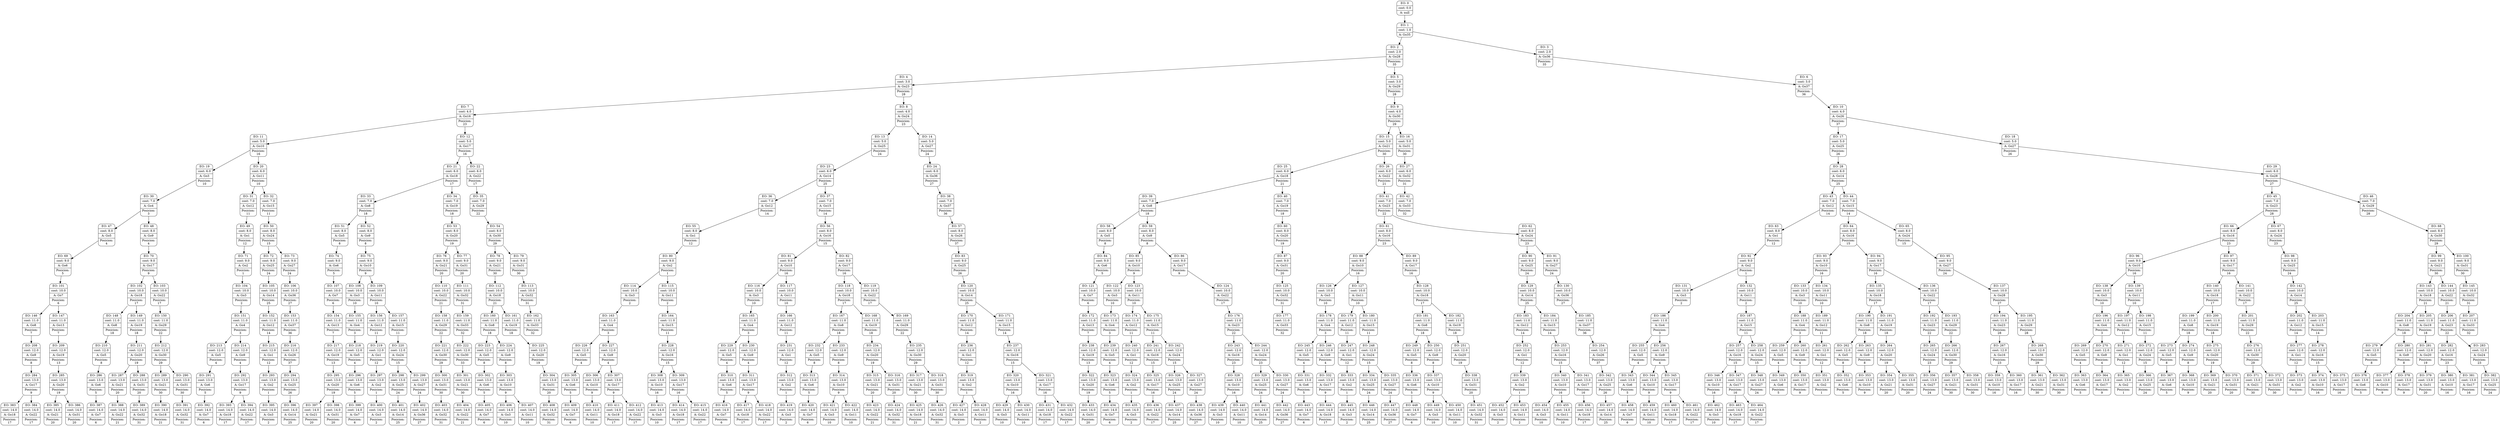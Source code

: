 digraph g {
node [shape = Mrecord];
nodo0[label="{EO: 0|cost: 0.0|A: null}"]
nodo1[label="{EO: 1|cost: 1.0|A: Go35}"]
nodo2[label="{EO: 2|cost: 2.0|A: Go28|Posicion:\n35}"]
nodo4[label="{EO: 4|cost: 3.0|A: Go23|Posicion:\n28}"]
nodo7[label="{EO: 7|cost: 4.0|A: Go16|Posicion:\n23}"]
nodo11[label="{EO: 11|cost: 5.0|A: Go10|Posicion:\n16}"]
nodo19[label="{EO: 19|cost: 6.0|A: Go3|Posicion:\n10}"]
nodo30[label="{EO: 30|cost: 7.0|A: Go4|Posicion:\n3}"]
nodo47[label="{EO: 47|cost: 8.0|A: Go5|Posicion:\n4}"]
nodo69[label="{EO: 69|cost: 9.0|A: Go6|Posicion:\n5}"]
nodo101[label="{EO: 101|cost: 10.0|A: Go7|Posicion:\n6}"]
nodo146[label="{EO: 146|cost: 11.0|A: Go8|Posicion:\n7}"]
nodo208[label="{EO: 208|cost: 12.0|A: Go9|Posicion:\n8}"]
nodo284[label="{EO: 284|cost: 13.0|A: Go17|Posicion:\n9}"]
nodo383[label="{EO: 383|cost: 14.0|A: Go18|Posicion:\n17}"]

nodo284 -> nodo383;
nodo384[label="{EO: 384|cost: 14.0|A: Go22|Posicion:\n17}"]

nodo284 -> nodo384;

nodo208 -> nodo284;

nodo146 -> nodo208;

nodo101 -> nodo146;
nodo147[label="{EO: 147|cost: 11.0|A: Go13|Posicion:\n7}"]
nodo209[label="{EO: 209|cost: 12.0|A: Go19|Posicion:\n13}"]
nodo285[label="{EO: 285|cost: 13.0|A: Go20|Posicion:\n19}"]
nodo385[label="{EO: 385|cost: 14.0|A: Go21|Posicion:\n20}"]

nodo285 -> nodo385;
nodo386[label="{EO: 386|cost: 14.0|A: Go31|Posicion:\n20}"]

nodo285 -> nodo386;

nodo209 -> nodo285;

nodo147 -> nodo209;

nodo101 -> nodo147;

nodo69 -> nodo101;

nodo47 -> nodo69;

nodo30 -> nodo47;
nodo48[label="{EO: 48|cost: 8.0|A: Go9|Posicion:\n4}"]
nodo70[label="{EO: 70|cost: 9.0|A: Go17|Posicion:\n9}"]
nodo102[label="{EO: 102|cost: 10.0|A: Go18|Posicion:\n17}"]
nodo148[label="{EO: 148|cost: 11.0|A: Go8|Posicion:\n18}"]
nodo210[label="{EO: 210|cost: 12.0|A: Go5|Posicion:\n8}"]
nodo286[label="{EO: 286|cost: 13.0|A: Go6|Posicion:\n5}"]
nodo387[label="{EO: 387|cost: 14.0|A: Go7|Posicion:\n6}"]

nodo286 -> nodo387;

nodo210 -> nodo286;

nodo148 -> nodo210;

nodo102 -> nodo148;
nodo149[label="{EO: 149|cost: 11.0|A: Go19|Posicion:\n18}"]
nodo211[label="{EO: 211|cost: 12.0|A: Go20|Posicion:\n19}"]
nodo287[label="{EO: 287|cost: 13.0|A: Go21|Posicion:\n20}"]
nodo388[label="{EO: 388|cost: 14.0|A: Go22|Posicion:\n21}"]

nodo287 -> nodo388;

nodo211 -> nodo287;
nodo288[label="{EO: 288|cost: 13.0|A: Go31|Posicion:\n20}"]
nodo389[label="{EO: 389|cost: 14.0|A: Go32|Posicion:\n31}"]

nodo288 -> nodo389;

nodo211 -> nodo288;

nodo149 -> nodo211;

nodo102 -> nodo149;

nodo70 -> nodo102;
nodo103[label="{EO: 103|cost: 10.0|A: Go22|Posicion:\n17}"]
nodo150[label="{EO: 150|cost: 11.0|A: Go29|Posicion:\n22}"]
nodo212[label="{EO: 212|cost: 12.0|A: Go30|Posicion:\n29}"]
nodo289[label="{EO: 289|cost: 13.0|A: Go21|Posicion:\n30}"]
nodo390[label="{EO: 390|cost: 14.0|A: Go18|Posicion:\n21}"]

nodo289 -> nodo390;

nodo212 -> nodo289;
nodo290[label="{EO: 290|cost: 13.0|A: Go31|Posicion:\n30}"]
nodo391[label="{EO: 391|cost: 14.0|A: Go32|Posicion:\n31}"]

nodo290 -> nodo391;

nodo212 -> nodo290;

nodo150 -> nodo212;

nodo103 -> nodo150;

nodo70 -> nodo103;

nodo48 -> nodo70;

nodo30 -> nodo48;

nodo19 -> nodo30;

nodo11 -> nodo19;
nodo20[label="{EO: 20|cost: 6.0|A: Go11|Posicion:\n10}"]
nodo31[label="{EO: 31|cost: 7.0|A: Go12|Posicion:\n11}"]
nodo49[label="{EO: 49|cost: 8.0|A: Go1|Posicion:\n12}"]
nodo71[label="{EO: 71|cost: 9.0|A: Go2|Posicion:\n1}"]
nodo104[label="{EO: 104|cost: 10.0|A: Go3|Posicion:\n2}"]
nodo151[label="{EO: 151|cost: 11.0|A: Go4|Posicion:\n3}"]
nodo213[label="{EO: 213|cost: 12.0|A: Go5|Posicion:\n4}"]
nodo291[label="{EO: 291|cost: 13.0|A: Go6|Posicion:\n5}"]
nodo392[label="{EO: 392|cost: 14.0|A: Go7|Posicion:\n6}"]

nodo291 -> nodo392;

nodo213 -> nodo291;

nodo151 -> nodo213;
nodo214[label="{EO: 214|cost: 12.0|A: Go9|Posicion:\n4}"]
nodo292[label="{EO: 292|cost: 13.0|A: Go17|Posicion:\n9}"]
nodo393[label="{EO: 393|cost: 14.0|A: Go18|Posicion:\n17}"]

nodo292 -> nodo393;
nodo394[label="{EO: 394|cost: 14.0|A: Go22|Posicion:\n17}"]

nodo292 -> nodo394;

nodo214 -> nodo292;

nodo151 -> nodo214;

nodo104 -> nodo151;

nodo71 -> nodo104;

nodo49 -> nodo71;

nodo31 -> nodo49;

nodo20 -> nodo31;
nodo32[label="{EO: 32|cost: 7.0|A: Go15|Posicion:\n11}"]
nodo50[label="{EO: 50|cost: 8.0|A: Go24|Posicion:\n15}"]
nodo72[label="{EO: 72|cost: 9.0|A: Go25|Posicion:\n24}"]
nodo105[label="{EO: 105|cost: 10.0|A: Go14|Posicion:\n25}"]
nodo152[label="{EO: 152|cost: 11.0|A: Go12|Posicion:\n14}"]
nodo215[label="{EO: 215|cost: 12.0|A: Go1|Posicion:\n12}"]
nodo293[label="{EO: 293|cost: 13.0|A: Go2|Posicion:\n1}"]
nodo395[label="{EO: 395|cost: 14.0|A: Go3|Posicion:\n2}"]

nodo293 -> nodo395;

nodo215 -> nodo293;

nodo152 -> nodo215;

nodo105 -> nodo152;

nodo72 -> nodo105;

nodo50 -> nodo72;
nodo73[label="{EO: 73|cost: 9.0|A: Go27|Posicion:\n24}"]
nodo106[label="{EO: 106|cost: 10.0|A: Go36|Posicion:\n27}"]
nodo153[label="{EO: 153|cost: 11.0|A: Go37|Posicion:\n36}"]
nodo216[label="{EO: 216|cost: 12.0|A: Go26|Posicion:\n37}"]
nodo294[label="{EO: 294|cost: 13.0|A: Go25|Posicion:\n26}"]
nodo396[label="{EO: 396|cost: 14.0|A: Go14|Posicion:\n25}"]

nodo294 -> nodo396;

nodo216 -> nodo294;

nodo153 -> nodo216;

nodo106 -> nodo153;

nodo73 -> nodo106;

nodo50 -> nodo73;

nodo32 -> nodo50;

nodo20 -> nodo32;

nodo11 -> nodo20;

nodo7 -> nodo11;
nodo12[label="{EO: 12|cost: 5.0|A: Go17|Posicion:\n16}"]
nodo21[label="{EO: 21|cost: 6.0|A: Go18|Posicion:\n17}"]
nodo33[label="{EO: 33|cost: 7.0|A: Go8|Posicion:\n18}"]
nodo51[label="{EO: 51|cost: 8.0|A: Go5|Posicion:\n8}"]
nodo74[label="{EO: 74|cost: 9.0|A: Go6|Posicion:\n5}"]
nodo107[label="{EO: 107|cost: 10.0|A: Go7|Posicion:\n6}"]
nodo154[label="{EO: 154|cost: 11.0|A: Go13|Posicion:\n7}"]
nodo217[label="{EO: 217|cost: 12.0|A: Go19|Posicion:\n13}"]
nodo295[label="{EO: 295|cost: 13.0|A: Go20|Posicion:\n19}"]
nodo397[label="{EO: 397|cost: 14.0|A: Go21|Posicion:\n20}"]

nodo295 -> nodo397;
nodo398[label="{EO: 398|cost: 14.0|A: Go31|Posicion:\n20}"]

nodo295 -> nodo398;

nodo217 -> nodo295;

nodo154 -> nodo217;

nodo107 -> nodo154;

nodo74 -> nodo107;

nodo51 -> nodo74;

nodo33 -> nodo51;
nodo52[label="{EO: 52|cost: 8.0|A: Go9|Posicion:\n8}"]
nodo75[label="{EO: 75|cost: 9.0|A: Go10|Posicion:\n9}"]
nodo108[label="{EO: 108|cost: 10.0|A: Go3|Posicion:\n10}"]
nodo155[label="{EO: 155|cost: 11.0|A: Go4|Posicion:\n3}"]
nodo218[label="{EO: 218|cost: 12.0|A: Go5|Posicion:\n4}"]
nodo296[label="{EO: 296|cost: 13.0|A: Go6|Posicion:\n5}"]
nodo399[label="{EO: 399|cost: 14.0|A: Go7|Posicion:\n6}"]

nodo296 -> nodo399;

nodo218 -> nodo296;

nodo155 -> nodo218;

nodo108 -> nodo155;

nodo75 -> nodo108;
nodo109[label="{EO: 109|cost: 10.0|A: Go11|Posicion:\n10}"]
nodo156[label="{EO: 156|cost: 11.0|A: Go12|Posicion:\n11}"]
nodo219[label="{EO: 219|cost: 12.0|A: Go1|Posicion:\n12}"]
nodo297[label="{EO: 297|cost: 13.0|A: Go2|Posicion:\n1}"]
nodo400[label="{EO: 400|cost: 14.0|A: Go3|Posicion:\n2}"]

nodo297 -> nodo400;

nodo219 -> nodo297;

nodo156 -> nodo219;

nodo109 -> nodo156;
nodo157[label="{EO: 157|cost: 11.0|A: Go15|Posicion:\n11}"]
nodo220[label="{EO: 220|cost: 12.0|A: Go24|Posicion:\n15}"]
nodo298[label="{EO: 298|cost: 13.0|A: Go25|Posicion:\n24}"]
nodo401[label="{EO: 401|cost: 14.0|A: Go14|Posicion:\n25}"]

nodo298 -> nodo401;

nodo220 -> nodo298;
nodo299[label="{EO: 299|cost: 13.0|A: Go27|Posicion:\n24}"]
nodo402[label="{EO: 402|cost: 14.0|A: Go36|Posicion:\n27}"]

nodo299 -> nodo402;

nodo220 -> nodo299;

nodo157 -> nodo220;

nodo109 -> nodo157;

nodo75 -> nodo109;

nodo52 -> nodo75;

nodo33 -> nodo52;

nodo21 -> nodo33;
nodo34[label="{EO: 34|cost: 7.0|A: Go19|Posicion:\n18}"]
nodo53[label="{EO: 53|cost: 8.0|A: Go20|Posicion:\n19}"]
nodo76[label="{EO: 76|cost: 9.0|A: Go21|Posicion:\n20}"]
nodo110[label="{EO: 110|cost: 10.0|A: Go22|Posicion:\n21}"]
nodo158[label="{EO: 158|cost: 11.0|A: Go29|Posicion:\n22}"]
nodo221[label="{EO: 221|cost: 12.0|A: Go30|Posicion:\n29}"]
nodo300[label="{EO: 300|cost: 13.0|A: Go31|Posicion:\n30}"]
nodo403[label="{EO: 403|cost: 14.0|A: Go32|Posicion:\n31}"]

nodo300 -> nodo403;

nodo221 -> nodo300;

nodo158 -> nodo221;

nodo110 -> nodo158;

nodo76 -> nodo110;

nodo53 -> nodo76;
nodo77[label="{EO: 77|cost: 9.0|A: Go31|Posicion:\n20}"]
nodo111[label="{EO: 111|cost: 10.0|A: Go32|Posicion:\n31}"]
nodo159[label="{EO: 159|cost: 11.0|A: Go33|Posicion:\n32}"]
nodo222[label="{EO: 222|cost: 12.0|A: Go30|Posicion:\n33}"]
nodo301[label="{EO: 301|cost: 13.0|A: Go21|Posicion:\n30}"]
nodo404[label="{EO: 404|cost: 14.0|A: Go22|Posicion:\n21}"]

nodo301 -> nodo404;

nodo222 -> nodo301;

nodo159 -> nodo222;

nodo111 -> nodo159;

nodo77 -> nodo111;

nodo53 -> nodo77;

nodo34 -> nodo53;

nodo21 -> nodo34;

nodo12 -> nodo21;
nodo22[label="{EO: 22|cost: 6.0|A: Go22|Posicion:\n17}"]
nodo35[label="{EO: 35|cost: 7.0|A: Go29|Posicion:\n22}"]
nodo54[label="{EO: 54|cost: 8.0|A: Go30|Posicion:\n29}"]
nodo78[label="{EO: 78|cost: 9.0|A: Go21|Posicion:\n30}"]
nodo112[label="{EO: 112|cost: 10.0|A: Go18|Posicion:\n21}"]
nodo160[label="{EO: 160|cost: 11.0|A: Go8|Posicion:\n18}"]
nodo223[label="{EO: 223|cost: 12.0|A: Go5|Posicion:\n8}"]
nodo302[label="{EO: 302|cost: 13.0|A: Go6|Posicion:\n5}"]
nodo405[label="{EO: 405|cost: 14.0|A: Go7|Posicion:\n6}"]

nodo302 -> nodo405;

nodo223 -> nodo302;

nodo160 -> nodo223;
nodo224[label="{EO: 224|cost: 12.0|A: Go9|Posicion:\n8}"]
nodo303[label="{EO: 303|cost: 13.0|A: Go10|Posicion:\n9}"]
nodo406[label="{EO: 406|cost: 14.0|A: Go3|Posicion:\n10}"]

nodo303 -> nodo406;
nodo407[label="{EO: 407|cost: 14.0|A: Go11|Posicion:\n10}"]

nodo303 -> nodo407;

nodo224 -> nodo303;

nodo160 -> nodo224;

nodo112 -> nodo160;
nodo161[label="{EO: 161|cost: 11.0|A: Go19|Posicion:\n18}"]
nodo225[label="{EO: 225|cost: 12.0|A: Go20|Posicion:\n19}"]
nodo304[label="{EO: 304|cost: 13.0|A: Go31|Posicion:\n20}"]
nodo408[label="{EO: 408|cost: 14.0|A: Go32|Posicion:\n31}"]

nodo304 -> nodo408;

nodo225 -> nodo304;

nodo161 -> nodo225;

nodo112 -> nodo161;

nodo78 -> nodo112;

nodo54 -> nodo78;
nodo79[label="{EO: 79|cost: 9.0|A: Go31|Posicion:\n30}"]
nodo113[label="{EO: 113|cost: 10.0|A: Go32|Posicion:\n31}"]
nodo162[label="{EO: 162|cost: 11.0|A: Go33|Posicion:\n32}"]

nodo113 -> nodo162;

nodo79 -> nodo113;

nodo54 -> nodo79;

nodo35 -> nodo54;

nodo22 -> nodo35;

nodo12 -> nodo22;

nodo7 -> nodo12;

nodo4 -> nodo7;
nodo8[label="{EO: 8|cost: 4.0|A: Go24|Posicion:\n23}"]
nodo13[label="{EO: 13|cost: 5.0|A: Go25|Posicion:\n24}"]
nodo23[label="{EO: 23|cost: 6.0|A: Go14|Posicion:\n25}"]
nodo36[label="{EO: 36|cost: 7.0|A: Go12|Posicion:\n14}"]
nodo55[label="{EO: 55|cost: 8.0|A: Go1|Posicion:\n12}"]
nodo80[label="{EO: 80|cost: 9.0|A: Go2|Posicion:\n1}"]
nodo114[label="{EO: 114|cost: 10.0|A: Go3|Posicion:\n2}"]
nodo163[label="{EO: 163|cost: 11.0|A: Go4|Posicion:\n3}"]
nodo226[label="{EO: 226|cost: 12.0|A: Go5|Posicion:\n4}"]
nodo305[label="{EO: 305|cost: 13.0|A: Go6|Posicion:\n5}"]
nodo409[label="{EO: 409|cost: 14.0|A: Go7|Posicion:\n6}"]

nodo305 -> nodo409;

nodo226 -> nodo305;

nodo163 -> nodo226;
nodo227[label="{EO: 227|cost: 12.0|A: Go9|Posicion:\n4}"]
nodo306[label="{EO: 306|cost: 13.0|A: Go10|Posicion:\n9}"]
nodo410[label="{EO: 410|cost: 14.0|A: Go11|Posicion:\n10}"]

nodo306 -> nodo410;

nodo227 -> nodo306;
nodo307[label="{EO: 307|cost: 13.0|A: Go17|Posicion:\n9}"]
nodo411[label="{EO: 411|cost: 14.0|A: Go18|Posicion:\n17}"]

nodo307 -> nodo411;
nodo412[label="{EO: 412|cost: 14.0|A: Go22|Posicion:\n17}"]

nodo307 -> nodo412;

nodo227 -> nodo307;

nodo163 -> nodo227;

nodo114 -> nodo163;

nodo80 -> nodo114;
nodo115[label="{EO: 115|cost: 10.0|A: Go11|Posicion:\n2}"]
nodo164[label="{EO: 164|cost: 11.0|A: Go15|Posicion:\n11}"]
nodo228[label="{EO: 228|cost: 12.0|A: Go16|Posicion:\n15}"]
nodo308[label="{EO: 308|cost: 13.0|A: Go10|Posicion:\n16}"]
nodo413[label="{EO: 413|cost: 14.0|A: Go3|Posicion:\n10}"]

nodo308 -> nodo413;

nodo228 -> nodo308;
nodo309[label="{EO: 309|cost: 13.0|A: Go17|Posicion:\n16}"]
nodo414[label="{EO: 414|cost: 14.0|A: Go18|Posicion:\n17}"]

nodo309 -> nodo414;
nodo415[label="{EO: 415|cost: 14.0|A: Go22|Posicion:\n17}"]

nodo309 -> nodo415;

nodo228 -> nodo309;

nodo164 -> nodo228;

nodo115 -> nodo164;

nodo80 -> nodo115;

nodo55 -> nodo80;

nodo36 -> nodo55;

nodo23 -> nodo36;
nodo37[label="{EO: 37|cost: 7.0|A: Go15|Posicion:\n14}"]
nodo56[label="{EO: 56|cost: 8.0|A: Go16|Posicion:\n15}"]
nodo81[label="{EO: 81|cost: 9.0|A: Go10|Posicion:\n16}"]
nodo116[label="{EO: 116|cost: 10.0|A: Go3|Posicion:\n10}"]
nodo165[label="{EO: 165|cost: 11.0|A: Go4|Posicion:\n3}"]
nodo229[label="{EO: 229|cost: 12.0|A: Go5|Posicion:\n4}"]
nodo310[label="{EO: 310|cost: 13.0|A: Go6|Posicion:\n5}"]
nodo416[label="{EO: 416|cost: 14.0|A: Go7|Posicion:\n6}"]

nodo310 -> nodo416;

nodo229 -> nodo310;

nodo165 -> nodo229;
nodo230[label="{EO: 230|cost: 12.0|A: Go9|Posicion:\n4}"]
nodo311[label="{EO: 311|cost: 13.0|A: Go17|Posicion:\n9}"]
nodo417[label="{EO: 417|cost: 14.0|A: Go18|Posicion:\n17}"]

nodo311 -> nodo417;
nodo418[label="{EO: 418|cost: 14.0|A: Go22|Posicion:\n17}"]

nodo311 -> nodo418;

nodo230 -> nodo311;

nodo165 -> nodo230;

nodo116 -> nodo165;

nodo81 -> nodo116;
nodo117[label="{EO: 117|cost: 10.0|A: Go11|Posicion:\n10}"]
nodo166[label="{EO: 166|cost: 11.0|A: Go12|Posicion:\n11}"]
nodo231[label="{EO: 231|cost: 12.0|A: Go1|Posicion:\n12}"]
nodo312[label="{EO: 312|cost: 13.0|A: Go2|Posicion:\n1}"]
nodo419[label="{EO: 419|cost: 14.0|A: Go3|Posicion:\n2}"]

nodo312 -> nodo419;

nodo231 -> nodo312;

nodo166 -> nodo231;

nodo117 -> nodo166;

nodo81 -> nodo117;

nodo56 -> nodo81;
nodo82[label="{EO: 82|cost: 9.0|A: Go17|Posicion:\n16}"]
nodo118[label="{EO: 118|cost: 10.0|A: Go18|Posicion:\n17}"]
nodo167[label="{EO: 167|cost: 11.0|A: Go8|Posicion:\n18}"]
nodo232[label="{EO: 232|cost: 12.0|A: Go5|Posicion:\n8}"]
nodo313[label="{EO: 313|cost: 13.0|A: Go6|Posicion:\n5}"]
nodo420[label="{EO: 420|cost: 14.0|A: Go7|Posicion:\n6}"]

nodo313 -> nodo420;

nodo232 -> nodo313;

nodo167 -> nodo232;
nodo233[label="{EO: 233|cost: 12.0|A: Go9|Posicion:\n8}"]
nodo314[label="{EO: 314|cost: 13.0|A: Go10|Posicion:\n9}"]
nodo421[label="{EO: 421|cost: 14.0|A: Go3|Posicion:\n10}"]

nodo314 -> nodo421;
nodo422[label="{EO: 422|cost: 14.0|A: Go11|Posicion:\n10}"]

nodo314 -> nodo422;

nodo233 -> nodo314;

nodo167 -> nodo233;

nodo118 -> nodo167;
nodo168[label="{EO: 168|cost: 11.0|A: Go19|Posicion:\n18}"]
nodo234[label="{EO: 234|cost: 12.0|A: Go20|Posicion:\n19}"]
nodo315[label="{EO: 315|cost: 13.0|A: Go21|Posicion:\n20}"]
nodo423[label="{EO: 423|cost: 14.0|A: Go22|Posicion:\n21}"]

nodo315 -> nodo423;

nodo234 -> nodo315;
nodo316[label="{EO: 316|cost: 13.0|A: Go31|Posicion:\n20}"]
nodo424[label="{EO: 424|cost: 14.0|A: Go32|Posicion:\n31}"]

nodo316 -> nodo424;

nodo234 -> nodo316;

nodo168 -> nodo234;

nodo118 -> nodo168;

nodo82 -> nodo118;
nodo119[label="{EO: 119|cost: 10.0|A: Go22|Posicion:\n17}"]
nodo169[label="{EO: 169|cost: 11.0|A: Go29|Posicion:\n22}"]
nodo235[label="{EO: 235|cost: 12.0|A: Go30|Posicion:\n29}"]
nodo317[label="{EO: 317|cost: 13.0|A: Go21|Posicion:\n30}"]
nodo425[label="{EO: 425|cost: 14.0|A: Go18|Posicion:\n21}"]

nodo317 -> nodo425;

nodo235 -> nodo317;
nodo318[label="{EO: 318|cost: 13.0|A: Go31|Posicion:\n30}"]
nodo426[label="{EO: 426|cost: 14.0|A: Go32|Posicion:\n31}"]

nodo318 -> nodo426;

nodo235 -> nodo318;

nodo169 -> nodo235;

nodo119 -> nodo169;

nodo82 -> nodo119;

nodo56 -> nodo82;

nodo37 -> nodo56;

nodo23 -> nodo37;

nodo13 -> nodo23;

nodo8 -> nodo13;
nodo14[label="{EO: 14|cost: 5.0|A: Go27|Posicion:\n24}"]
nodo24[label="{EO: 24|cost: 6.0|A: Go36|Posicion:\n27}"]
nodo38[label="{EO: 38|cost: 7.0|A: Go37|Posicion:\n36}"]
nodo57[label="{EO: 57|cost: 8.0|A: Go26|Posicion:\n37}"]
nodo83[label="{EO: 83|cost: 9.0|A: Go25|Posicion:\n26}"]
nodo120[label="{EO: 120|cost: 10.0|A: Go14|Posicion:\n25}"]
nodo170[label="{EO: 170|cost: 11.0|A: Go12|Posicion:\n14}"]
nodo236[label="{EO: 236|cost: 12.0|A: Go1|Posicion:\n12}"]
nodo319[label="{EO: 319|cost: 13.0|A: Go2|Posicion:\n1}"]
nodo427[label="{EO: 427|cost: 14.0|A: Go3|Posicion:\n2}"]

nodo319 -> nodo427;
nodo428[label="{EO: 428|cost: 14.0|A: Go11|Posicion:\n2}"]

nodo319 -> nodo428;

nodo236 -> nodo319;

nodo170 -> nodo236;

nodo120 -> nodo170;
nodo171[label="{EO: 171|cost: 11.0|A: Go15|Posicion:\n14}"]
nodo237[label="{EO: 237|cost: 12.0|A: Go16|Posicion:\n15}"]
nodo320[label="{EO: 320|cost: 13.0|A: Go10|Posicion:\n16}"]
nodo429[label="{EO: 429|cost: 14.0|A: Go3|Posicion:\n10}"]

nodo320 -> nodo429;
nodo430[label="{EO: 430|cost: 14.0|A: Go11|Posicion:\n10}"]

nodo320 -> nodo430;

nodo237 -> nodo320;
nodo321[label="{EO: 321|cost: 13.0|A: Go17|Posicion:\n16}"]
nodo431[label="{EO: 431|cost: 14.0|A: Go18|Posicion:\n17}"]

nodo321 -> nodo431;
nodo432[label="{EO: 432|cost: 14.0|A: Go22|Posicion:\n17}"]

nodo321 -> nodo432;

nodo237 -> nodo321;

nodo171 -> nodo237;

nodo120 -> nodo171;

nodo83 -> nodo120;

nodo57 -> nodo83;

nodo38 -> nodo57;

nodo24 -> nodo38;

nodo14 -> nodo24;

nodo8 -> nodo14;

nodo4 -> nodo8;

nodo2 -> nodo4;
nodo5[label="{EO: 5|cost: 3.0|A: Go29|Posicion:\n28}"]
nodo9[label="{EO: 9|cost: 4.0|A: Go30|Posicion:\n29}"]
nodo15[label="{EO: 15|cost: 5.0|A: Go21|Posicion:\n30}"]
nodo25[label="{EO: 25|cost: 6.0|A: Go18|Posicion:\n21}"]
nodo39[label="{EO: 39|cost: 7.0|A: Go8|Posicion:\n18}"]
nodo58[label="{EO: 58|cost: 8.0|A: Go5|Posicion:\n8}"]
nodo84[label="{EO: 84|cost: 9.0|A: Go6|Posicion:\n5}"]
nodo121[label="{EO: 121|cost: 10.0|A: Go7|Posicion:\n6}"]
nodo172[label="{EO: 172|cost: 11.0|A: Go13|Posicion:\n7}"]
nodo238[label="{EO: 238|cost: 12.0|A: Go19|Posicion:\n13}"]
nodo322[label="{EO: 322|cost: 13.0|A: Go20|Posicion:\n19}"]
nodo433[label="{EO: 433|cost: 14.0|A: Go31|Posicion:\n20}"]

nodo322 -> nodo433;

nodo238 -> nodo322;

nodo172 -> nodo238;

nodo121 -> nodo172;

nodo84 -> nodo121;

nodo58 -> nodo84;

nodo39 -> nodo58;
nodo59[label="{EO: 59|cost: 8.0|A: Go9|Posicion:\n8}"]
nodo85[label="{EO: 85|cost: 9.0|A: Go10|Posicion:\n9}"]
nodo122[label="{EO: 122|cost: 10.0|A: Go3|Posicion:\n10}"]
nodo173[label="{EO: 173|cost: 11.0|A: Go4|Posicion:\n3}"]
nodo239[label="{EO: 239|cost: 12.0|A: Go5|Posicion:\n4}"]
nodo323[label="{EO: 323|cost: 13.0|A: Go6|Posicion:\n5}"]
nodo434[label="{EO: 434|cost: 14.0|A: Go7|Posicion:\n6}"]

nodo323 -> nodo434;

nodo239 -> nodo323;

nodo173 -> nodo239;

nodo122 -> nodo173;

nodo85 -> nodo122;
nodo123[label="{EO: 123|cost: 10.0|A: Go11|Posicion:\n10}"]
nodo174[label="{EO: 174|cost: 11.0|A: Go12|Posicion:\n11}"]
nodo240[label="{EO: 240|cost: 12.0|A: Go1|Posicion:\n12}"]
nodo324[label="{EO: 324|cost: 13.0|A: Go2|Posicion:\n1}"]
nodo435[label="{EO: 435|cost: 14.0|A: Go3|Posicion:\n2}"]

nodo324 -> nodo435;

nodo240 -> nodo324;

nodo174 -> nodo240;

nodo123 -> nodo174;
nodo175[label="{EO: 175|cost: 11.0|A: Go15|Posicion:\n11}"]
nodo241[label="{EO: 241|cost: 12.0|A: Go16|Posicion:\n15}"]
nodo325[label="{EO: 325|cost: 13.0|A: Go17|Posicion:\n16}"]
nodo436[label="{EO: 436|cost: 14.0|A: Go22|Posicion:\n17}"]

nodo325 -> nodo436;

nodo241 -> nodo325;

nodo175 -> nodo241;
nodo242[label="{EO: 242|cost: 12.0|A: Go24|Posicion:\n15}"]
nodo326[label="{EO: 326|cost: 13.0|A: Go25|Posicion:\n24}"]
nodo437[label="{EO: 437|cost: 14.0|A: Go14|Posicion:\n25}"]

nodo326 -> nodo437;

nodo242 -> nodo326;
nodo327[label="{EO: 327|cost: 13.0|A: Go27|Posicion:\n24}"]
nodo438[label="{EO: 438|cost: 14.0|A: Go36|Posicion:\n27}"]

nodo327 -> nodo438;

nodo242 -> nodo327;

nodo175 -> nodo242;

nodo123 -> nodo175;

nodo85 -> nodo123;

nodo59 -> nodo85;
nodo86[label="{EO: 86|cost: 9.0|A: Go17|Posicion:\n9}"]
nodo124[label="{EO: 124|cost: 10.0|A: Go22|Posicion:\n17}"]
nodo176[label="{EO: 176|cost: 11.0|A: Go23|Posicion:\n22}"]
nodo243[label="{EO: 243|cost: 12.0|A: Go16|Posicion:\n23}"]
nodo328[label="{EO: 328|cost: 13.0|A: Go10|Posicion:\n16}"]
nodo439[label="{EO: 439|cost: 14.0|A: Go3|Posicion:\n10}"]

nodo328 -> nodo439;
nodo440[label="{EO: 440|cost: 14.0|A: Go11|Posicion:\n10}"]

nodo328 -> nodo440;

nodo243 -> nodo328;

nodo176 -> nodo243;
nodo244[label="{EO: 244|cost: 12.0|A: Go24|Posicion:\n23}"]
nodo329[label="{EO: 329|cost: 13.0|A: Go25|Posicion:\n24}"]
nodo441[label="{EO: 441|cost: 14.0|A: Go14|Posicion:\n25}"]

nodo329 -> nodo441;

nodo244 -> nodo329;
nodo330[label="{EO: 330|cost: 13.0|A: Go27|Posicion:\n24}"]
nodo442[label="{EO: 442|cost: 14.0|A: Go36|Posicion:\n27}"]

nodo330 -> nodo442;

nodo244 -> nodo330;

nodo176 -> nodo244;

nodo124 -> nodo176;

nodo86 -> nodo124;

nodo59 -> nodo86;

nodo39 -> nodo59;

nodo25 -> nodo39;
nodo40[label="{EO: 40|cost: 7.0|A: Go19|Posicion:\n18}"]
nodo60[label="{EO: 60|cost: 8.0|A: Go20|Posicion:\n19}"]
nodo87[label="{EO: 87|cost: 9.0|A: Go31|Posicion:\n20}"]
nodo125[label="{EO: 125|cost: 10.0|A: Go32|Posicion:\n31}"]
nodo177[label="{EO: 177|cost: 11.0|A: Go33|Posicion:\n32}"]

nodo125 -> nodo177;

nodo87 -> nodo125;

nodo60 -> nodo87;

nodo40 -> nodo60;

nodo25 -> nodo40;

nodo15 -> nodo25;
nodo26[label="{EO: 26|cost: 6.0|A: Go22|Posicion:\n21}"]
nodo41[label="{EO: 41|cost: 7.0|A: Go23|Posicion:\n22}"]
nodo61[label="{EO: 61|cost: 8.0|A: Go16|Posicion:\n23}"]
nodo88[label="{EO: 88|cost: 9.0|A: Go10|Posicion:\n16}"]
nodo126[label="{EO: 126|cost: 10.0|A: Go3|Posicion:\n10}"]
nodo178[label="{EO: 178|cost: 11.0|A: Go4|Posicion:\n3}"]
nodo245[label="{EO: 245|cost: 12.0|A: Go5|Posicion:\n4}"]
nodo331[label="{EO: 331|cost: 13.0|A: Go6|Posicion:\n5}"]
nodo443[label="{EO: 443|cost: 14.0|A: Go7|Posicion:\n6}"]

nodo331 -> nodo443;

nodo245 -> nodo331;

nodo178 -> nodo245;
nodo246[label="{EO: 246|cost: 12.0|A: Go9|Posicion:\n4}"]
nodo332[label="{EO: 332|cost: 13.0|A: Go17|Posicion:\n9}"]
nodo444[label="{EO: 444|cost: 14.0|A: Go18|Posicion:\n17}"]

nodo332 -> nodo444;

nodo246 -> nodo332;

nodo178 -> nodo246;

nodo126 -> nodo178;

nodo88 -> nodo126;
nodo127[label="{EO: 127|cost: 10.0|A: Go11|Posicion:\n10}"]
nodo179[label="{EO: 179|cost: 11.0|A: Go12|Posicion:\n11}"]
nodo247[label="{EO: 247|cost: 12.0|A: Go1|Posicion:\n12}"]
nodo333[label="{EO: 333|cost: 13.0|A: Go2|Posicion:\n1}"]
nodo445[label="{EO: 445|cost: 14.0|A: Go3|Posicion:\n2}"]

nodo333 -> nodo445;

nodo247 -> nodo333;

nodo179 -> nodo247;

nodo127 -> nodo179;
nodo180[label="{EO: 180|cost: 11.0|A: Go15|Posicion:\n11}"]
nodo248[label="{EO: 248|cost: 12.0|A: Go24|Posicion:\n15}"]
nodo334[label="{EO: 334|cost: 13.0|A: Go25|Posicion:\n24}"]
nodo446[label="{EO: 446|cost: 14.0|A: Go14|Posicion:\n25}"]

nodo334 -> nodo446;

nodo248 -> nodo334;
nodo335[label="{EO: 335|cost: 13.0|A: Go27|Posicion:\n24}"]
nodo447[label="{EO: 447|cost: 14.0|A: Go36|Posicion:\n27}"]

nodo335 -> nodo447;

nodo248 -> nodo335;

nodo180 -> nodo248;

nodo127 -> nodo180;

nodo88 -> nodo127;

nodo61 -> nodo88;
nodo89[label="{EO: 89|cost: 9.0|A: Go17|Posicion:\n16}"]
nodo128[label="{EO: 128|cost: 10.0|A: Go18|Posicion:\n17}"]
nodo181[label="{EO: 181|cost: 11.0|A: Go8|Posicion:\n18}"]
nodo249[label="{EO: 249|cost: 12.0|A: Go5|Posicion:\n8}"]
nodo336[label="{EO: 336|cost: 13.0|A: Go6|Posicion:\n5}"]
nodo448[label="{EO: 448|cost: 14.0|A: Go7|Posicion:\n6}"]

nodo336 -> nodo448;

nodo249 -> nodo336;

nodo181 -> nodo249;
nodo250[label="{EO: 250|cost: 12.0|A: Go9|Posicion:\n8}"]
nodo337[label="{EO: 337|cost: 13.0|A: Go10|Posicion:\n9}"]
nodo449[label="{EO: 449|cost: 14.0|A: Go3|Posicion:\n10}"]

nodo337 -> nodo449;
nodo450[label="{EO: 450|cost: 14.0|A: Go11|Posicion:\n10}"]

nodo337 -> nodo450;

nodo250 -> nodo337;

nodo181 -> nodo250;

nodo128 -> nodo181;
nodo182[label="{EO: 182|cost: 11.0|A: Go19|Posicion:\n18}"]
nodo251[label="{EO: 251|cost: 12.0|A: Go20|Posicion:\n19}"]
nodo338[label="{EO: 338|cost: 13.0|A: Go31|Posicion:\n20}"]
nodo451[label="{EO: 451|cost: 14.0|A: Go32|Posicion:\n31}"]

nodo338 -> nodo451;

nodo251 -> nodo338;

nodo182 -> nodo251;

nodo128 -> nodo182;

nodo89 -> nodo128;

nodo61 -> nodo89;

nodo41 -> nodo61;
nodo62[label="{EO: 62|cost: 8.0|A: Go24|Posicion:\n23}"]
nodo90[label="{EO: 90|cost: 9.0|A: Go25|Posicion:\n24}"]
nodo129[label="{EO: 129|cost: 10.0|A: Go14|Posicion:\n25}"]
nodo183[label="{EO: 183|cost: 11.0|A: Go12|Posicion:\n14}"]
nodo252[label="{EO: 252|cost: 12.0|A: Go1|Posicion:\n12}"]
nodo339[label="{EO: 339|cost: 13.0|A: Go2|Posicion:\n1}"]
nodo452[label="{EO: 452|cost: 14.0|A: Go3|Posicion:\n2}"]

nodo339 -> nodo452;
nodo453[label="{EO: 453|cost: 14.0|A: Go11|Posicion:\n2}"]

nodo339 -> nodo453;

nodo252 -> nodo339;

nodo183 -> nodo252;

nodo129 -> nodo183;
nodo184[label="{EO: 184|cost: 11.0|A: Go15|Posicion:\n14}"]
nodo253[label="{EO: 253|cost: 12.0|A: Go16|Posicion:\n15}"]
nodo340[label="{EO: 340|cost: 13.0|A: Go10|Posicion:\n16}"]
nodo454[label="{EO: 454|cost: 14.0|A: Go3|Posicion:\n10}"]

nodo340 -> nodo454;
nodo455[label="{EO: 455|cost: 14.0|A: Go11|Posicion:\n10}"]

nodo340 -> nodo455;

nodo253 -> nodo340;
nodo341[label="{EO: 341|cost: 13.0|A: Go17|Posicion:\n16}"]
nodo456[label="{EO: 456|cost: 14.0|A: Go18|Posicion:\n17}"]

nodo341 -> nodo456;

nodo253 -> nodo341;

nodo184 -> nodo253;

nodo129 -> nodo184;

nodo90 -> nodo129;

nodo62 -> nodo90;
nodo91[label="{EO: 91|cost: 9.0|A: Go27|Posicion:\n24}"]
nodo130[label="{EO: 130|cost: 10.0|A: Go36|Posicion:\n27}"]
nodo185[label="{EO: 185|cost: 11.0|A: Go37|Posicion:\n36}"]
nodo254[label="{EO: 254|cost: 12.0|A: Go26|Posicion:\n37}"]
nodo342[label="{EO: 342|cost: 13.0|A: Go25|Posicion:\n26}"]
nodo457[label="{EO: 457|cost: 14.0|A: Go14|Posicion:\n25}"]

nodo342 -> nodo457;

nodo254 -> nodo342;

nodo185 -> nodo254;

nodo130 -> nodo185;

nodo91 -> nodo130;

nodo62 -> nodo91;

nodo41 -> nodo62;

nodo26 -> nodo41;

nodo15 -> nodo26;

nodo9 -> nodo15;
nodo16[label="{EO: 16|cost: 5.0|A: Go31|Posicion:\n30}"]
nodo27[label="{EO: 27|cost: 6.0|A: Go32|Posicion:\n31}"]
nodo42[label="{EO: 42|cost: 7.0|A: Go33|Posicion:\n32}"]

nodo27 -> nodo42;

nodo16 -> nodo27;

nodo9 -> nodo16;

nodo5 -> nodo9;

nodo2 -> nodo5;

nodo1 -> nodo2;
nodo3[label="{EO: 3|cost: 2.0|A: Go36|Posicion:\n35}"]
nodo6[label="{EO: 6|cost: 3.0|A: Go37|Posicion:\n36}"]
nodo10[label="{EO: 10|cost: 4.0|A: Go26|Posicion:\n37}"]
nodo17[label="{EO: 17|cost: 5.0|A: Go25|Posicion:\n26}"]
nodo28[label="{EO: 28|cost: 6.0|A: Go14|Posicion:\n25}"]
nodo43[label="{EO: 43|cost: 7.0|A: Go12|Posicion:\n14}"]
nodo63[label="{EO: 63|cost: 8.0|A: Go1|Posicion:\n12}"]
nodo92[label="{EO: 92|cost: 9.0|A: Go2|Posicion:\n1}"]
nodo131[label="{EO: 131|cost: 10.0|A: Go3|Posicion:\n2}"]
nodo186[label="{EO: 186|cost: 11.0|A: Go4|Posicion:\n3}"]
nodo255[label="{EO: 255|cost: 12.0|A: Go5|Posicion:\n4}"]
nodo343[label="{EO: 343|cost: 13.0|A: Go6|Posicion:\n5}"]
nodo458[label="{EO: 458|cost: 14.0|A: Go7|Posicion:\n6}"]

nodo343 -> nodo458;

nodo255 -> nodo343;

nodo186 -> nodo255;
nodo256[label="{EO: 256|cost: 12.0|A: Go9|Posicion:\n4}"]
nodo344[label="{EO: 344|cost: 13.0|A: Go10|Posicion:\n9}"]
nodo459[label="{EO: 459|cost: 14.0|A: Go11|Posicion:\n10}"]

nodo344 -> nodo459;

nodo256 -> nodo344;
nodo345[label="{EO: 345|cost: 13.0|A: Go17|Posicion:\n9}"]
nodo460[label="{EO: 460|cost: 14.0|A: Go18|Posicion:\n17}"]

nodo345 -> nodo460;
nodo461[label="{EO: 461|cost: 14.0|A: Go22|Posicion:\n17}"]

nodo345 -> nodo461;

nodo256 -> nodo345;

nodo186 -> nodo256;

nodo131 -> nodo186;

nodo92 -> nodo131;
nodo132[label="{EO: 132|cost: 10.0|A: Go11|Posicion:\n2}"]
nodo187[label="{EO: 187|cost: 11.0|A: Go15|Posicion:\n11}"]
nodo257[label="{EO: 257|cost: 12.0|A: Go16|Posicion:\n15}"]
nodo346[label="{EO: 346|cost: 13.0|A: Go10|Posicion:\n16}"]
nodo462[label="{EO: 462|cost: 14.0|A: Go3|Posicion:\n10}"]

nodo346 -> nodo462;

nodo257 -> nodo346;
nodo347[label="{EO: 347|cost: 13.0|A: Go17|Posicion:\n16}"]
nodo463[label="{EO: 463|cost: 14.0|A: Go18|Posicion:\n17}"]

nodo347 -> nodo463;
nodo464[label="{EO: 464|cost: 14.0|A: Go22|Posicion:\n17}"]

nodo347 -> nodo464;

nodo257 -> nodo347;

nodo187 -> nodo257;
nodo258[label="{EO: 258|cost: 12.0|A: Go24|Posicion:\n15}"]
nodo348[label="{EO: 348|cost: 13.0|A: Go27|Posicion:\n24}"]

nodo258 -> nodo348;

nodo187 -> nodo258;

nodo132 -> nodo187;

nodo92 -> nodo132;

nodo63 -> nodo92;

nodo43 -> nodo63;

nodo28 -> nodo43;
nodo44[label="{EO: 44|cost: 7.0|A: Go15|Posicion:\n14}"]
nodo64[label="{EO: 64|cost: 8.0|A: Go16|Posicion:\n15}"]
nodo93[label="{EO: 93|cost: 9.0|A: Go10|Posicion:\n16}"]
nodo133[label="{EO: 133|cost: 10.0|A: Go3|Posicion:\n10}"]
nodo188[label="{EO: 188|cost: 11.0|A: Go4|Posicion:\n3}"]
nodo259[label="{EO: 259|cost: 12.0|A: Go5|Posicion:\n4}"]
nodo349[label="{EO: 349|cost: 13.0|A: Go6|Posicion:\n5}"]

nodo259 -> nodo349;

nodo188 -> nodo259;
nodo260[label="{EO: 260|cost: 12.0|A: Go9|Posicion:\n4}"]
nodo350[label="{EO: 350|cost: 13.0|A: Go17|Posicion:\n9}"]

nodo260 -> nodo350;

nodo188 -> nodo260;

nodo133 -> nodo188;

nodo93 -> nodo133;
nodo134[label="{EO: 134|cost: 10.0|A: Go11|Posicion:\n10}"]
nodo189[label="{EO: 189|cost: 11.0|A: Go12|Posicion:\n11}"]
nodo261[label="{EO: 261|cost: 12.0|A: Go1|Posicion:\n12}"]
nodo351[label="{EO: 351|cost: 13.0|A: Go2|Posicion:\n1}"]

nodo261 -> nodo351;

nodo189 -> nodo261;

nodo134 -> nodo189;

nodo93 -> nodo134;

nodo64 -> nodo93;
nodo94[label="{EO: 94|cost: 9.0|A: Go17|Posicion:\n16}"]
nodo135[label="{EO: 135|cost: 10.0|A: Go18|Posicion:\n17}"]
nodo190[label="{EO: 190|cost: 11.0|A: Go8|Posicion:\n18}"]
nodo262[label="{EO: 262|cost: 12.0|A: Go5|Posicion:\n8}"]
nodo352[label="{EO: 352|cost: 13.0|A: Go6|Posicion:\n5}"]

nodo262 -> nodo352;

nodo190 -> nodo262;
nodo263[label="{EO: 263|cost: 12.0|A: Go9|Posicion:\n8}"]
nodo353[label="{EO: 353|cost: 13.0|A: Go10|Posicion:\n9}"]

nodo263 -> nodo353;

nodo190 -> nodo263;

nodo135 -> nodo190;
nodo191[label="{EO: 191|cost: 11.0|A: Go19|Posicion:\n18}"]
nodo264[label="{EO: 264|cost: 12.0|A: Go20|Posicion:\n19}"]
nodo354[label="{EO: 354|cost: 13.0|A: Go21|Posicion:\n20}"]

nodo264 -> nodo354;
nodo355[label="{EO: 355|cost: 13.0|A: Go31|Posicion:\n20}"]

nodo264 -> nodo355;

nodo191 -> nodo264;

nodo135 -> nodo191;

nodo94 -> nodo135;
nodo136[label="{EO: 136|cost: 10.0|A: Go22|Posicion:\n17}"]
nodo192[label="{EO: 192|cost: 11.0|A: Go23|Posicion:\n22}"]
nodo265[label="{EO: 265|cost: 12.0|A: Go24|Posicion:\n23}"]
nodo356[label="{EO: 356|cost: 13.0|A: Go27|Posicion:\n24}"]

nodo265 -> nodo356;

nodo192 -> nodo265;

nodo136 -> nodo192;
nodo193[label="{EO: 193|cost: 11.0|A: Go29|Posicion:\n22}"]
nodo266[label="{EO: 266|cost: 12.0|A: Go30|Posicion:\n29}"]
nodo357[label="{EO: 357|cost: 13.0|A: Go21|Posicion:\n30}"]

nodo266 -> nodo357;
nodo358[label="{EO: 358|cost: 13.0|A: Go31|Posicion:\n30}"]

nodo266 -> nodo358;

nodo193 -> nodo266;

nodo136 -> nodo193;

nodo94 -> nodo136;

nodo64 -> nodo94;

nodo44 -> nodo64;
nodo65[label="{EO: 65|cost: 8.0|A: Go24|Posicion:\n15}"]
nodo95[label="{EO: 95|cost: 9.0|A: Go27|Posicion:\n24}"]
nodo137[label="{EO: 137|cost: 10.0|A: Go28|Posicion:\n27}"]
nodo194[label="{EO: 194|cost: 11.0|A: Go23|Posicion:\n28}"]
nodo267[label="{EO: 267|cost: 12.0|A: Go16|Posicion:\n23}"]
nodo359[label="{EO: 359|cost: 13.0|A: Go10|Posicion:\n16}"]

nodo267 -> nodo359;
nodo360[label="{EO: 360|cost: 13.0|A: Go17|Posicion:\n16}"]

nodo267 -> nodo360;

nodo194 -> nodo267;

nodo137 -> nodo194;
nodo195[label="{EO: 195|cost: 11.0|A: Go29|Posicion:\n28}"]
nodo268[label="{EO: 268|cost: 12.0|A: Go30|Posicion:\n29}"]
nodo361[label="{EO: 361|cost: 13.0|A: Go21|Posicion:\n30}"]

nodo268 -> nodo361;
nodo362[label="{EO: 362|cost: 13.0|A: Go31|Posicion:\n30}"]

nodo268 -> nodo362;

nodo195 -> nodo268;

nodo137 -> nodo195;

nodo95 -> nodo137;

nodo65 -> nodo95;

nodo44 -> nodo65;

nodo28 -> nodo44;

nodo17 -> nodo28;

nodo10 -> nodo17;
nodo18[label="{EO: 18|cost: 5.0|A: Go27|Posicion:\n26}"]
nodo29[label="{EO: 29|cost: 6.0|A: Go28|Posicion:\n27}"]
nodo45[label="{EO: 45|cost: 7.0|A: Go23|Posicion:\n28}"]
nodo66[label="{EO: 66|cost: 8.0|A: Go16|Posicion:\n23}"]
nodo96[label="{EO: 96|cost: 9.0|A: Go10|Posicion:\n16}"]
nodo138[label="{EO: 138|cost: 10.0|A: Go3|Posicion:\n10}"]
nodo196[label="{EO: 196|cost: 11.0|A: Go4|Posicion:\n3}"]
nodo269[label="{EO: 269|cost: 12.0|A: Go5|Posicion:\n4}"]
nodo363[label="{EO: 363|cost: 13.0|A: Go6|Posicion:\n5}"]

nodo269 -> nodo363;

nodo196 -> nodo269;
nodo270[label="{EO: 270|cost: 12.0|A: Go9|Posicion:\n4}"]
nodo364[label="{EO: 364|cost: 13.0|A: Go17|Posicion:\n9}"]

nodo270 -> nodo364;

nodo196 -> nodo270;

nodo138 -> nodo196;

nodo96 -> nodo138;
nodo139[label="{EO: 139|cost: 10.0|A: Go11|Posicion:\n10}"]
nodo197[label="{EO: 197|cost: 11.0|A: Go12|Posicion:\n11}"]
nodo271[label="{EO: 271|cost: 12.0|A: Go1|Posicion:\n12}"]
nodo365[label="{EO: 365|cost: 13.0|A: Go2|Posicion:\n1}"]

nodo271 -> nodo365;

nodo197 -> nodo271;

nodo139 -> nodo197;
nodo198[label="{EO: 198|cost: 11.0|A: Go15|Posicion:\n11}"]
nodo272[label="{EO: 272|cost: 12.0|A: Go24|Posicion:\n15}"]
nodo366[label="{EO: 366|cost: 13.0|A: Go25|Posicion:\n24}"]

nodo272 -> nodo366;

nodo198 -> nodo272;

nodo139 -> nodo198;

nodo96 -> nodo139;

nodo66 -> nodo96;
nodo97[label="{EO: 97|cost: 9.0|A: Go17|Posicion:\n16}"]
nodo140[label="{EO: 140|cost: 10.0|A: Go18|Posicion:\n17}"]
nodo199[label="{EO: 199|cost: 11.0|A: Go8|Posicion:\n18}"]
nodo273[label="{EO: 273|cost: 12.0|A: Go5|Posicion:\n8}"]
nodo367[label="{EO: 367|cost: 13.0|A: Go6|Posicion:\n5}"]

nodo273 -> nodo367;

nodo199 -> nodo273;
nodo274[label="{EO: 274|cost: 12.0|A: Go9|Posicion:\n8}"]
nodo368[label="{EO: 368|cost: 13.0|A: Go10|Posicion:\n9}"]

nodo274 -> nodo368;

nodo199 -> nodo274;

nodo140 -> nodo199;
nodo200[label="{EO: 200|cost: 11.0|A: Go19|Posicion:\n18}"]
nodo275[label="{EO: 275|cost: 12.0|A: Go20|Posicion:\n19}"]
nodo369[label="{EO: 369|cost: 13.0|A: Go21|Posicion:\n20}"]

nodo275 -> nodo369;
nodo370[label="{EO: 370|cost: 13.0|A: Go31|Posicion:\n20}"]

nodo275 -> nodo370;

nodo200 -> nodo275;

nodo140 -> nodo200;

nodo97 -> nodo140;
nodo141[label="{EO: 141|cost: 10.0|A: Go22|Posicion:\n17}"]
nodo201[label="{EO: 201|cost: 11.0|A: Go29|Posicion:\n22}"]
nodo276[label="{EO: 276|cost: 12.0|A: Go30|Posicion:\n29}"]
nodo371[label="{EO: 371|cost: 13.0|A: Go21|Posicion:\n30}"]

nodo276 -> nodo371;
nodo372[label="{EO: 372|cost: 13.0|A: Go31|Posicion:\n30}"]

nodo276 -> nodo372;

nodo201 -> nodo276;

nodo141 -> nodo201;

nodo97 -> nodo141;

nodo66 -> nodo97;

nodo45 -> nodo66;
nodo67[label="{EO: 67|cost: 8.0|A: Go24|Posicion:\n23}"]
nodo98[label="{EO: 98|cost: 9.0|A: Go25|Posicion:\n24}"]
nodo142[label="{EO: 142|cost: 10.0|A: Go14|Posicion:\n25}"]
nodo202[label="{EO: 202|cost: 11.0|A: Go12|Posicion:\n14}"]
nodo277[label="{EO: 277|cost: 12.0|A: Go1|Posicion:\n12}"]
nodo373[label="{EO: 373|cost: 13.0|A: Go2|Posicion:\n1}"]

nodo277 -> nodo373;

nodo202 -> nodo277;

nodo142 -> nodo202;
nodo203[label="{EO: 203|cost: 11.0|A: Go15|Posicion:\n14}"]
nodo278[label="{EO: 278|cost: 12.0|A: Go16|Posicion:\n15}"]
nodo374[label="{EO: 374|cost: 13.0|A: Go10|Posicion:\n16}"]

nodo278 -> nodo374;
nodo375[label="{EO: 375|cost: 13.0|A: Go17|Posicion:\n16}"]

nodo278 -> nodo375;

nodo203 -> nodo278;

nodo142 -> nodo203;

nodo98 -> nodo142;

nodo67 -> nodo98;

nodo45 -> nodo67;

nodo29 -> nodo45;
nodo46[label="{EO: 46|cost: 7.0|A: Go29|Posicion:\n28}"]
nodo68[label="{EO: 68|cost: 8.0|A: Go30|Posicion:\n29}"]
nodo99[label="{EO: 99|cost: 9.0|A: Go21|Posicion:\n30}"]
nodo143[label="{EO: 143|cost: 10.0|A: Go18|Posicion:\n21}"]
nodo204[label="{EO: 204|cost: 11.0|A: Go8|Posicion:\n18}"]
nodo279[label="{EO: 279|cost: 12.0|A: Go5|Posicion:\n8}"]
nodo376[label="{EO: 376|cost: 13.0|A: Go6|Posicion:\n5}"]

nodo279 -> nodo376;

nodo204 -> nodo279;
nodo280[label="{EO: 280|cost: 12.0|A: Go9|Posicion:\n8}"]
nodo377[label="{EO: 377|cost: 13.0|A: Go10|Posicion:\n9}"]

nodo280 -> nodo377;
nodo378[label="{EO: 378|cost: 13.0|A: Go17|Posicion:\n9}"]

nodo280 -> nodo378;

nodo204 -> nodo280;

nodo143 -> nodo204;
nodo205[label="{EO: 205|cost: 11.0|A: Go19|Posicion:\n18}"]
nodo281[label="{EO: 281|cost: 12.0|A: Go20|Posicion:\n19}"]
nodo379[label="{EO: 379|cost: 13.0|A: Go31|Posicion:\n20}"]

nodo281 -> nodo379;

nodo205 -> nodo281;

nodo143 -> nodo205;

nodo99 -> nodo143;
nodo144[label="{EO: 144|cost: 10.0|A: Go22|Posicion:\n21}"]
nodo206[label="{EO: 206|cost: 11.0|A: Go23|Posicion:\n22}"]
nodo282[label="{EO: 282|cost: 12.0|A: Go16|Posicion:\n23}"]
nodo380[label="{EO: 380|cost: 13.0|A: Go10|Posicion:\n16}"]

nodo282 -> nodo380;
nodo381[label="{EO: 381|cost: 13.0|A: Go17|Posicion:\n16}"]

nodo282 -> nodo381;

nodo206 -> nodo282;
nodo283[label="{EO: 283|cost: 12.0|A: Go24|Posicion:\n23}"]
nodo382[label="{EO: 382|cost: 13.0|A: Go25|Posicion:\n24}"]

nodo283 -> nodo382;

nodo206 -> nodo283;

nodo144 -> nodo206;

nodo99 -> nodo144;

nodo68 -> nodo99;
nodo100[label="{EO: 100|cost: 9.0|A: Go31|Posicion:\n30}"]
nodo145[label="{EO: 145|cost: 10.0|A: Go32|Posicion:\n31}"]
nodo207[label="{EO: 207|cost: 11.0|A: Go33|Posicion:\n32}"]

nodo145 -> nodo207;

nodo100 -> nodo145;

nodo68 -> nodo100;

nodo46 -> nodo68;

nodo29 -> nodo46;

nodo18 -> nodo29;

nodo10 -> nodo18;

nodo6 -> nodo10;

nodo3 -> nodo6;

nodo1 -> nodo3;

nodo0 -> nodo1;


}